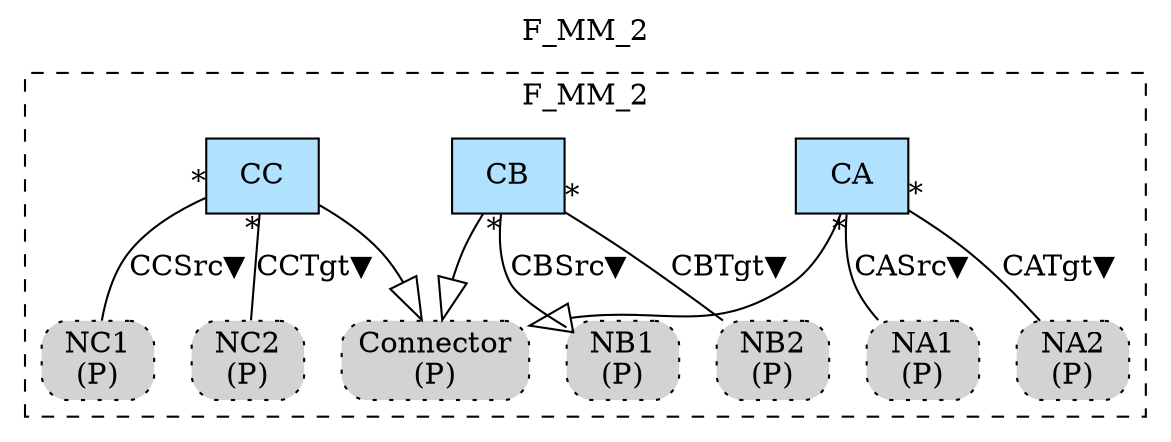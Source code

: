 digraph {graph[label=F_MM_2,labelloc=tl,labelfontsize=12];
subgraph cluster_F_MM_2{style=dashed;label=F_MM_2;
"PConnector"[shape=box,fillcolor=lightgray,style ="rounded,filled,dotted",label=<Connector<br/>(P)>];
"PNA1"[shape=box,fillcolor=lightgray,style ="rounded,filled,dotted",label=<NA1<br/>(P)>];
"PNA2"[shape=box,fillcolor=lightgray,style ="rounded,filled,dotted",label=<NA2<br/>(P)>];
"PNB1"[shape=box,fillcolor=lightgray,style ="rounded,filled,dotted",label=<NB1<br/>(P)>];
"PNB2"[shape=box,fillcolor=lightgray,style ="rounded,filled,dotted",label=<NB2<br/>(P)>];
"PNC1"[shape=box,fillcolor=lightgray,style ="rounded,filled,dotted",label=<NC1<br/>(P)>];
"PNC2"[shape=box,fillcolor=lightgray,style ="rounded,filled,dotted",label=<NC2<br/>(P)>];
"CA"[shape=record,fillcolor=lightskyblue1,style = filled,label="CA"];
"CB"[shape=record,fillcolor=lightskyblue1,style = filled,label="CB"];
"CC"[shape=record,fillcolor=lightskyblue1,style = filled,label="CC"];

"CA"->"PConnector"[arrowhead=onormal,arrowsize=2.0];
"CB"->"PConnector"[arrowhead=onormal,arrowsize=2.0];
"CC"->"PConnector"[arrowhead=onormal,arrowsize=2.0];
"CA"->"PNA1"[label="CASrc▼",dir=none,taillabel="*",headlabel=""];
"CA"->"PNA2"[label="CATgt▼",dir=none,taillabel="*",headlabel=""];
"CB"->"PNB1"[label="CBSrc▼",dir=none,taillabel="*",headlabel=""];
"CB"->"PNB2"[label="CBTgt▼",dir=none,taillabel="*",headlabel=""];
"CC"->"PNC1"[label="CCSrc▼",dir=none,taillabel="*",headlabel=""];
"CC"->"PNC2"[label="CCTgt▼",dir=none,taillabel="*",headlabel=""];

}







}